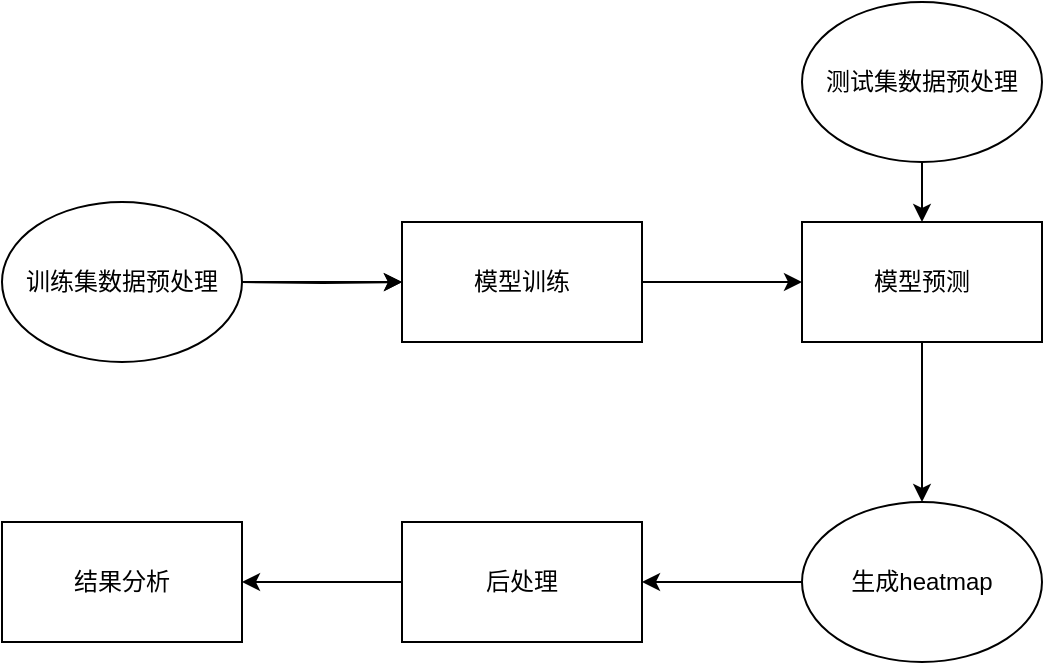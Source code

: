 <mxGraphModel dx="1568" dy="1116" grid="1" gridSize="10" guides="1" tooltips="1" connect="1" arrows="1" fold="1" page="1" pageScale="1" pageWidth="827" pageHeight="1169" background="#ffffff"><root><mxCell id="0"/><mxCell id="1" parent="0"/><mxCell id="4" value="" style="edgeStyle=orthogonalEdgeStyle;rounded=0;html=1;jettySize=auto;orthogonalLoop=1;" parent="1" target="3" edge="1"><mxGeometry relative="1" as="geometry"><mxPoint x="240" y="320" as="sourcePoint"/></mxGeometry></mxCell><mxCell id="10" value="" style="edgeStyle=orthogonalEdgeStyle;rounded=0;html=1;jettySize=auto;orthogonalLoop=1;" parent="1" source="3" target="9" edge="1"><mxGeometry relative="1" as="geometry"/></mxCell><mxCell id="3" value="模型训练" style="rounded=0;whiteSpace=wrap;html=1;" parent="1" vertex="1"><mxGeometry x="320" y="290" width="120" height="60" as="geometry"/></mxCell><mxCell id="17" value="" style="edgeStyle=orthogonalEdgeStyle;rounded=0;html=1;jettySize=auto;orthogonalLoop=1;" parent="1" source="9" edge="1"><mxGeometry relative="1" as="geometry"><mxPoint x="580" y="430" as="targetPoint"/></mxGeometry></mxCell><mxCell id="9" value="模型预测" style="rounded=0;whiteSpace=wrap;html=1;" parent="1" vertex="1"><mxGeometry x="520" y="290" width="120" height="60" as="geometry"/></mxCell><mxCell id="13" style="edgeStyle=orthogonalEdgeStyle;rounded=0;html=1;exitX=0.5;exitY=1;entryX=0.5;entryY=0;jettySize=auto;orthogonalLoop=1;" parent="1" source="11" target="9" edge="1"><mxGeometry relative="1" as="geometry"/></mxCell><mxCell id="11" value="测试集数据预处理" style="ellipse;whiteSpace=wrap;html=1;" parent="1" vertex="1"><mxGeometry x="520" y="180" width="120" height="80" as="geometry"/></mxCell><mxCell id="15" value="" style="edgeStyle=orthogonalEdgeStyle;rounded=0;html=1;jettySize=auto;orthogonalLoop=1;" parent="1" source="14" target="3" edge="1"><mxGeometry relative="1" as="geometry"/></mxCell><mxCell id="14" value="训练集数据预处理" style="ellipse;whiteSpace=wrap;html=1;" parent="1" vertex="1"><mxGeometry x="120" y="280" width="120" height="80" as="geometry"/></mxCell><mxCell id="20" value="" style="edgeStyle=orthogonalEdgeStyle;rounded=0;html=1;jettySize=auto;orthogonalLoop=1;" parent="1" source="18" edge="1"><mxGeometry relative="1" as="geometry"><mxPoint x="440" y="470" as="targetPoint"/></mxGeometry></mxCell><mxCell id="18" value="生成heatmap" style="ellipse;whiteSpace=wrap;html=1;" parent="1" vertex="1"><mxGeometry x="520" y="430" width="120" height="80" as="geometry"/></mxCell><mxCell id="23" value="" style="edgeStyle=orthogonalEdgeStyle;rounded=0;html=1;jettySize=auto;orthogonalLoop=1;" parent="1" source="21" target="22" edge="1"><mxGeometry relative="1" as="geometry"/></mxCell><mxCell id="21" value="后处理" style="rounded=0;whiteSpace=wrap;html=1;" parent="1" vertex="1"><mxGeometry x="320" y="440" width="120" height="60" as="geometry"/></mxCell><mxCell id="22" value="结果分析" style="rounded=0;whiteSpace=wrap;html=1;" parent="1" vertex="1"><mxGeometry x="120" y="440" width="120" height="60" as="geometry"/></mxCell></root></mxGraphModel>